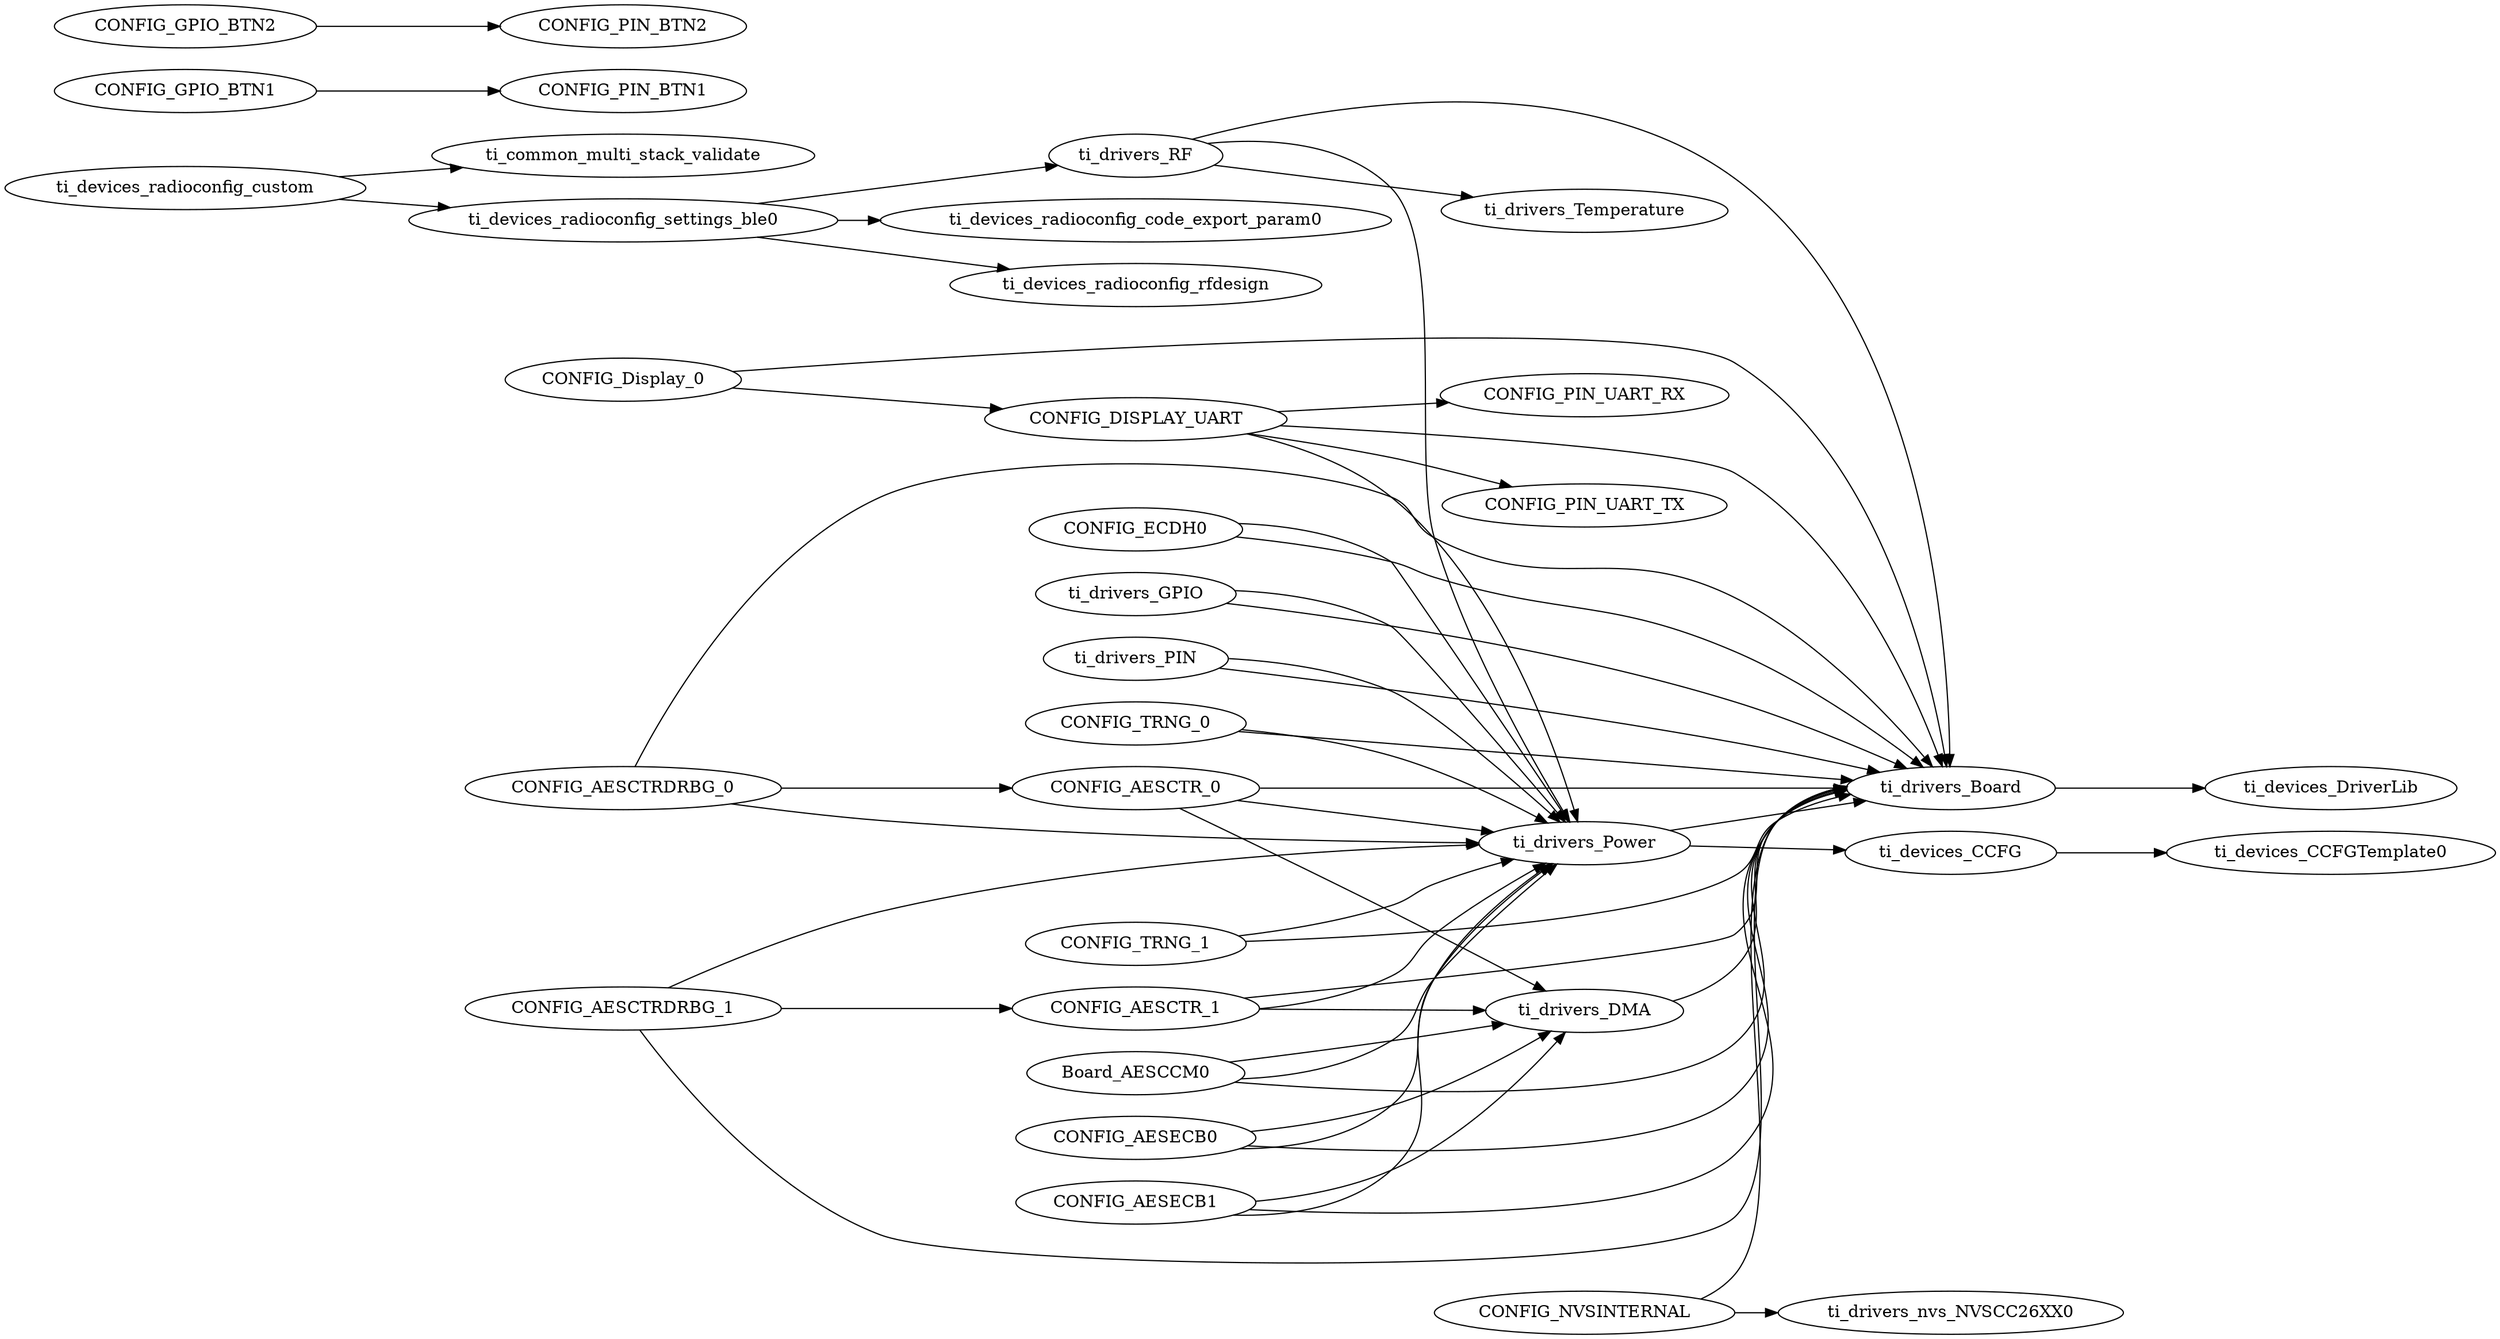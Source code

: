 digraph Model
{
    graph[rankdir=LR]

    // mod.$name=/ti/common/multi_stack_validate

    // mod.$name=/ti/devices/CCFG
    ti_devices_CCFG -> ti_devices_CCFGTemplate0

    // mod.$name=/ti/devices/CCFGTemplate

    // mod.$name=/ti/devices/DriverLib

    // mod.$name=/ti/devices/radioconfig/code_export_param

    // mod.$name=/ti/devices/radioconfig/custom
    ti_devices_radioconfig_custom -> ti_common_multi_stack_validate
    ti_devices_radioconfig_custom -> ti_devices_radioconfig_settings_ble0

    // mod.$name=/ti/devices/radioconfig/rfdesign

    // mod.$name=/ti/devices/radioconfig/settings/ble
    ti_devices_radioconfig_settings_ble0 -> ti_drivers_RF
    ti_devices_radioconfig_settings_ble0 -> ti_devices_radioconfig_rfdesign
    ti_devices_radioconfig_settings_ble0 -> ti_devices_radioconfig_code_export_param0

    // mod.$name=/ti/display/Display
    CONFIG_Display_0 -> ti_drivers_Board
    CONFIG_Display_0 -> CONFIG_DISPLAY_UART

    // mod.$name=/ti/drivers/AESCCM
    Board_AESCCM0 -> ti_drivers_DMA
    Board_AESCCM0 -> ti_drivers_Power
    Board_AESCCM0 -> ti_drivers_Board

    // mod.$name=/ti/drivers/AESCTR
    CONFIG_AESCTR_0 -> ti_drivers_DMA
    CONFIG_AESCTR_0 -> ti_drivers_Power
    CONFIG_AESCTR_0 -> ti_drivers_Board
    CONFIG_AESCTR_1 -> ti_drivers_DMA
    CONFIG_AESCTR_1 -> ti_drivers_Power
    CONFIG_AESCTR_1 -> ti_drivers_Board

    // mod.$name=/ti/drivers/AESCTRDRBG
    CONFIG_AESCTRDRBG_0 -> ti_drivers_Power
    CONFIG_AESCTRDRBG_0 -> ti_drivers_Board
    CONFIG_AESCTRDRBG_1 -> ti_drivers_Power
    CONFIG_AESCTRDRBG_1 -> ti_drivers_Board
    CONFIG_AESCTRDRBG_0 -> CONFIG_AESCTR_0
    CONFIG_AESCTRDRBG_1 -> CONFIG_AESCTR_1

    // mod.$name=/ti/drivers/AESECB
    CONFIG_AESECB0 -> ti_drivers_DMA
    CONFIG_AESECB0 -> ti_drivers_Power
    CONFIG_AESECB0 -> ti_drivers_Board
    CONFIG_AESECB1 -> ti_drivers_DMA
    CONFIG_AESECB1 -> ti_drivers_Power
    CONFIG_AESECB1 -> ti_drivers_Board

    // mod.$name=/ti/drivers/Board
    ti_drivers_Board -> ti_devices_DriverLib

    // mod.$name=/ti/drivers/DMA
    ti_drivers_DMA -> ti_drivers_Board

    // mod.$name=/ti/drivers/ECDH
    CONFIG_ECDH0 -> ti_drivers_Power
    CONFIG_ECDH0 -> ti_drivers_Board

    // mod.$name=/ti/drivers/GPIO
    ti_drivers_GPIO -> ti_drivers_Power
    ti_drivers_GPIO -> ti_drivers_Board
    CONFIG_GPIO_BTN1 -> CONFIG_PIN_BTN1
    CONFIG_GPIO_BTN2 -> CONFIG_PIN_BTN2

    // mod.$name=/ti/drivers/NVS
    CONFIG_NVSINTERNAL -> ti_drivers_Board
    CONFIG_NVSINTERNAL -> ti_drivers_nvs_NVSCC26XX0

    // mod.$name=/ti/drivers/PIN
    ti_drivers_PIN -> ti_drivers_Power
    ti_drivers_PIN -> ti_drivers_Board

    // mod.$name=/ti/drivers/Power
    ti_drivers_Power -> ti_devices_CCFG
    ti_drivers_Power -> ti_drivers_Board

    // mod.$name=/ti/drivers/RF
    ti_drivers_RF -> ti_drivers_Temperature
    ti_drivers_RF -> ti_drivers_Power
    ti_drivers_RF -> ti_drivers_Board

    // mod.$name=/ti/drivers/RTOS

    // mod.$name=/ti/drivers/TRNG
    CONFIG_TRNG_0 -> ti_drivers_Power
    CONFIG_TRNG_0 -> ti_drivers_Board
    CONFIG_TRNG_1 -> ti_drivers_Power
    CONFIG_TRNG_1 -> ti_drivers_Board

    // mod.$name=/ti/drivers/Temperature

    // mod.$name=/ti/drivers/UART
    CONFIG_DISPLAY_UART -> ti_drivers_Power
    CONFIG_DISPLAY_UART -> ti_drivers_Board
    CONFIG_DISPLAY_UART -> CONFIG_PIN_UART_TX
    CONFIG_DISPLAY_UART -> CONFIG_PIN_UART_RX

    // mod.$name=/ti/drivers/nvs/NVSCC26XX
}
